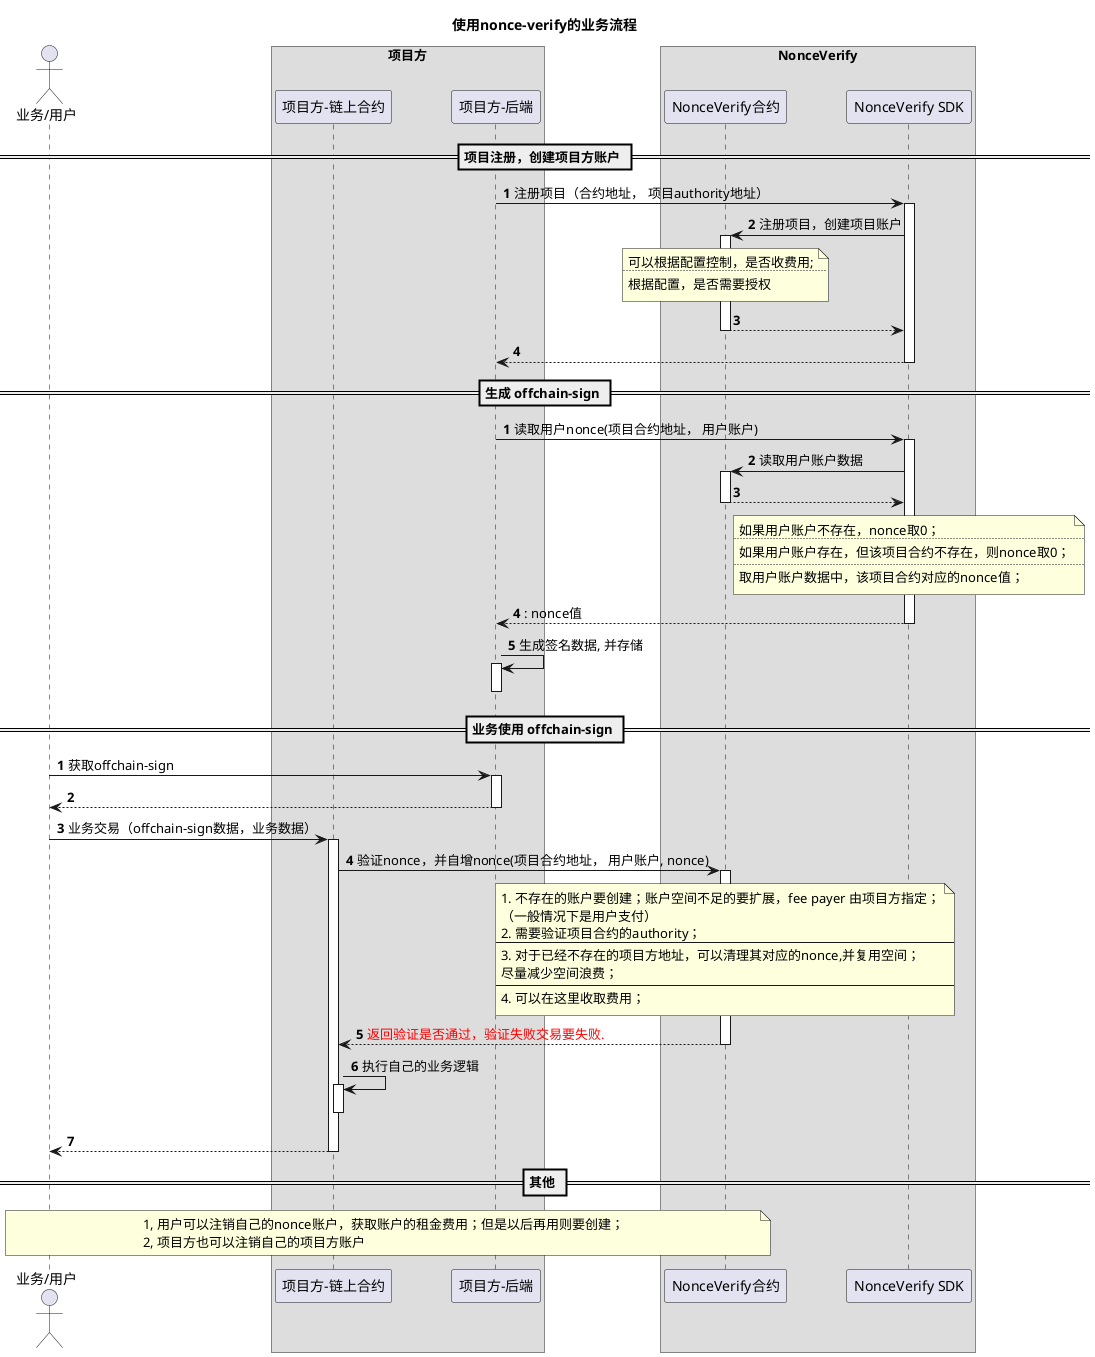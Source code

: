 @startuml 03.使用nonce-verify的业务流程
  title 使用nonce-verify的业务流程

  actor user as "业务/用户"

  box "项目方"
    participant prj_contract as "项目方-链上合约"
    participant prj_backend as "项目方-后端"
  end box

  box "NonceVerify"
    participant contract as "NonceVerify合约"
    participant sdk as "NonceVerify SDK"
  end box

  autoactivate on 

  == 项目注册，创建项目方账户 ==
  autonumber

  prj_backend -> sdk : 注册项目（合约地址， 项目authority地址）
    sdk -> contract: 注册项目，创建项目账户
      note over contract
        可以根据配置控制，是否收费用;
        ....
        根据配置，是否需要授权
      end note 
    return
  return 

  == 生成 offchain-sign ==
  autonumber
  
  prj_backend -> sdk: 读取用户nonce(项目合约地址， 用户账户)
    sdk -> contract: 读取用户账户数据
    return
    note over sdk
      如果用户账户不存在，nonce取0；
      ....
      如果用户账户存在，但该项目合约不存在，则nonce取0；
      ....
      取用户账户数据中，该项目合约对应的nonce值；
    end note 

  return: nonce值

  prj_backend -> prj_backend: 生成签名数据, 并存储
  deactivate

  == 业务使用 offchain-sign ==
  autonumber

  user -> prj_backend: 获取offchain-sign
  return

  user -> prj_contract: 业务交易（offchain-sign数据，业务数据）
    prj_contract -> contract: 验证nonce，并自增nonce(项目合约地址， 用户账户, nonce)
      note over contract
        1. 不存在的账户要创建；账户空间不足的要扩展，fee payer 由项目方指定；
        （一般情况下是用户支付）
        2. 需要验证项目合约的authority；
        ----
        3. 对于已经不存在的项目方地址，可以清理其对应的nonce,并复用空间；
        尽量减少空间浪费；
        ----
        4. 可以在这里收取费用；
      end note 
    return <color:Red>返回验证是否通过，验证失败交易要失败.</color>

    prj_contract -> prj_contract: 执行自己的业务逻辑
    deactivate
  return

  == 其他 ==
  note over user, contract
  1, 用户可以注销自己的nonce账户，获取账户的租金费用；但是以后再用则要创建；
  2, 项目方也可以注销自己的项目方账户
  end note 

@enduml
